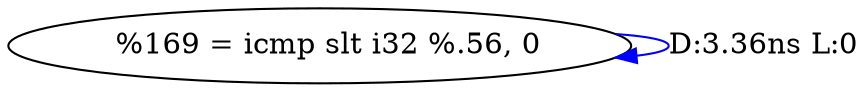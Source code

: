 digraph {
Node0x40422c0[label="  %169 = icmp slt i32 %.56, 0"];
Node0x40422c0 -> Node0x40422c0[label="D:3.36ns L:0",color=blue];
}
